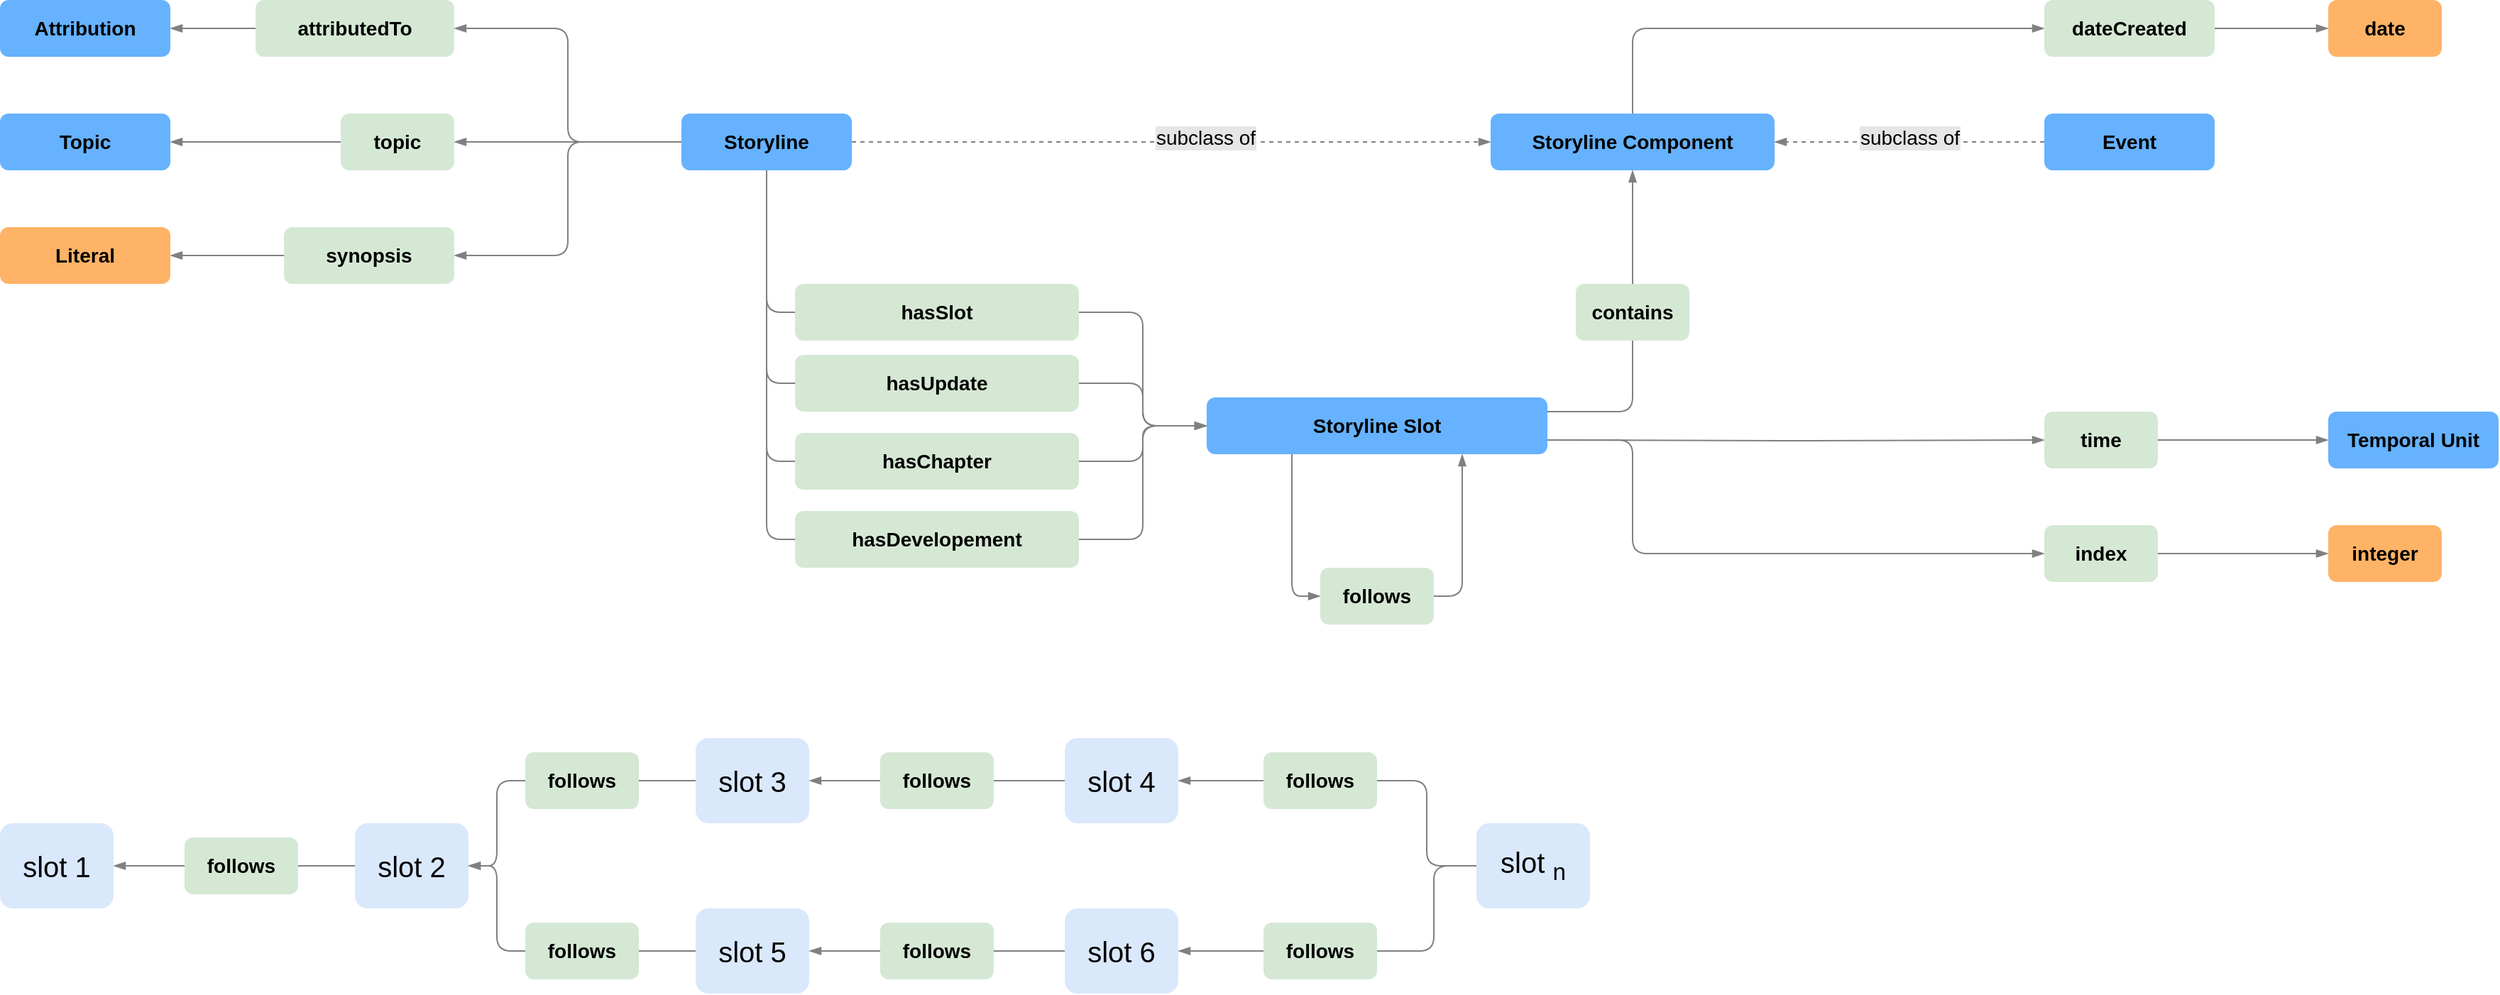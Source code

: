 <mxfile version="13.8.8" type="device"><diagram id="8OsrB5lK3NxF0ReHzKml" name="Page-1"><mxGraphModel dx="946" dy="623" grid="1" gridSize="10" guides="1" tooltips="1" connect="1" arrows="1" fold="1" page="1" pageScale="1" pageWidth="1600" pageHeight="900" math="0" shadow="0"><root><mxCell id="0"/><mxCell id="1" parent="0"/><mxCell id="K_3JNdWxI0fxvR_LvPzZ-419" style="edgeStyle=orthogonalEdgeStyle;rounded=1;orthogonalLoop=1;jettySize=auto;html=1;entryX=1;entryY=0.5;entryDx=0;entryDy=0;endArrow=blockThin;endFill=1;strokeColor=#808080;fontSize=23;" edge="1" parent="1" source="K_3JNdWxI0fxvR_LvPzZ-331" target="K_3JNdWxI0fxvR_LvPzZ-465"><mxGeometry relative="1" as="geometry"/></mxCell><mxCell id="K_3JNdWxI0fxvR_LvPzZ-420" style="edgeStyle=orthogonalEdgeStyle;rounded=1;orthogonalLoop=1;jettySize=auto;html=1;entryX=1;entryY=0.5;entryDx=0;entryDy=0;endArrow=blockThin;endFill=1;strokeColor=#808080;fontSize=23;" edge="1" parent="1" source="K_3JNdWxI0fxvR_LvPzZ-331" target="K_3JNdWxI0fxvR_LvPzZ-464"><mxGeometry relative="1" as="geometry"/></mxCell><mxCell id="K_3JNdWxI0fxvR_LvPzZ-421" style="edgeStyle=orthogonalEdgeStyle;rounded=1;orthogonalLoop=1;jettySize=auto;html=1;entryX=1;entryY=0.5;entryDx=0;entryDy=0;endArrow=blockThin;endFill=1;strokeColor=#808080;fontSize=23;" edge="1" parent="1" source="K_3JNdWxI0fxvR_LvPzZ-331" target="K_3JNdWxI0fxvR_LvPzZ-418"><mxGeometry relative="1" as="geometry"/></mxCell><mxCell id="K_3JNdWxI0fxvR_LvPzZ-423" style="edgeStyle=orthogonalEdgeStyle;rounded=1;orthogonalLoop=1;jettySize=auto;html=1;entryX=0;entryY=0.5;entryDx=0;entryDy=0;endArrow=blockThin;endFill=1;strokeColor=#808080;fontSize=23;dashed=1;" edge="1" parent="1" source="K_3JNdWxI0fxvR_LvPzZ-331" target="K_3JNdWxI0fxvR_LvPzZ-422"><mxGeometry relative="1" as="geometry"><Array as="points"><mxPoint x="2340" y="220"/><mxPoint x="2340" y="220"/></Array></mxGeometry></mxCell><mxCell id="K_3JNdWxI0fxvR_LvPzZ-500" value="subclass of" style="edgeLabel;html=1;align=center;verticalAlign=middle;resizable=0;points=[];fontSize=14;labelBackgroundColor=#E6E6E6;" vertex="1" connectable="0" parent="K_3JNdWxI0fxvR_LvPzZ-423"><mxGeometry x="0.107" y="3" relative="1" as="geometry"><mxPoint as="offset"/></mxGeometry></mxCell><mxCell id="K_3JNdWxI0fxvR_LvPzZ-446" style="edgeStyle=orthogonalEdgeStyle;rounded=1;orthogonalLoop=1;jettySize=auto;html=1;entryX=0;entryY=0.5;entryDx=0;entryDy=0;endArrow=none;endFill=0;strokeColor=#808080;fontSize=14;" edge="1" parent="1" source="K_3JNdWxI0fxvR_LvPzZ-331" target="K_3JNdWxI0fxvR_LvPzZ-437"><mxGeometry relative="1" as="geometry"/></mxCell><mxCell id="K_3JNdWxI0fxvR_LvPzZ-447" style="edgeStyle=orthogonalEdgeStyle;rounded=1;orthogonalLoop=1;jettySize=auto;html=1;entryX=0;entryY=0.5;entryDx=0;entryDy=0;endArrow=none;endFill=0;strokeColor=#808080;fontSize=14;" edge="1" parent="1" source="K_3JNdWxI0fxvR_LvPzZ-331" target="K_3JNdWxI0fxvR_LvPzZ-438"><mxGeometry relative="1" as="geometry"/></mxCell><mxCell id="K_3JNdWxI0fxvR_LvPzZ-448" style="edgeStyle=orthogonalEdgeStyle;rounded=1;orthogonalLoop=1;jettySize=auto;html=1;entryX=0;entryY=0.5;entryDx=0;entryDy=0;endArrow=none;endFill=0;strokeColor=#808080;fontSize=14;" edge="1" parent="1" source="K_3JNdWxI0fxvR_LvPzZ-331" target="K_3JNdWxI0fxvR_LvPzZ-439"><mxGeometry relative="1" as="geometry"/></mxCell><mxCell id="K_3JNdWxI0fxvR_LvPzZ-449" style="edgeStyle=orthogonalEdgeStyle;rounded=1;orthogonalLoop=1;jettySize=auto;html=1;entryX=0;entryY=0.5;entryDx=0;entryDy=0;endArrow=none;endFill=0;strokeColor=#808080;fontSize=14;" edge="1" parent="1" source="K_3JNdWxI0fxvR_LvPzZ-331" target="K_3JNdWxI0fxvR_LvPzZ-440"><mxGeometry relative="1" as="geometry"/></mxCell><mxCell id="K_3JNdWxI0fxvR_LvPzZ-331" value="&lt;font style=&quot;font-size: 14px&quot;&gt;&lt;b&gt;Storyline&lt;/b&gt;&lt;br&gt;&lt;/font&gt;" style="rounded=1;whiteSpace=wrap;html=1;strokeColor=none;fillColor=#66B2FF;" vertex="1" parent="1"><mxGeometry x="2040" y="200" width="120" height="40" as="geometry"/></mxCell><mxCell id="K_3JNdWxI0fxvR_LvPzZ-416" value="&lt;font style=&quot;font-size: 14px&quot;&gt;&lt;b&gt;Attribution&lt;/b&gt;&lt;br&gt;&lt;/font&gt;" style="rounded=1;whiteSpace=wrap;html=1;strokeColor=none;fillColor=#66B2FF;" vertex="1" parent="1"><mxGeometry x="1560" y="120" width="120" height="40" as="geometry"/></mxCell><mxCell id="K_3JNdWxI0fxvR_LvPzZ-417" value="&lt;font style=&quot;font-size: 14px&quot;&gt;&lt;b&gt;Topic&lt;/b&gt;&lt;br&gt;&lt;/font&gt;" style="rounded=1;whiteSpace=wrap;html=1;strokeColor=none;fillColor=#66B2FF;" vertex="1" parent="1"><mxGeometry x="1560" y="200" width="120" height="40" as="geometry"/></mxCell><mxCell id="K_3JNdWxI0fxvR_LvPzZ-468" style="edgeStyle=orthogonalEdgeStyle;rounded=1;orthogonalLoop=1;jettySize=auto;html=1;entryX=1;entryY=0.5;entryDx=0;entryDy=0;endArrow=blockThin;endFill=1;strokeColor=#808080;fontSize=14;" edge="1" parent="1" source="K_3JNdWxI0fxvR_LvPzZ-418" target="K_3JNdWxI0fxvR_LvPzZ-456"><mxGeometry relative="1" as="geometry"/></mxCell><mxCell id="K_3JNdWxI0fxvR_LvPzZ-418" value="&lt;font style=&quot;font-size: 14px&quot;&gt;&lt;b&gt;synopsis&lt;/b&gt;&lt;br&gt;&lt;/font&gt;" style="rounded=1;whiteSpace=wrap;html=1;fillColor=#d5e8d4;strokeColor=none;" vertex="1" parent="1"><mxGeometry x="1760" y="280" width="120" height="40" as="geometry"/></mxCell><mxCell id="K_3JNdWxI0fxvR_LvPzZ-460" style="edgeStyle=orthogonalEdgeStyle;rounded=1;orthogonalLoop=1;jettySize=auto;html=1;entryX=0;entryY=0.5;entryDx=0;entryDy=0;endArrow=blockThin;endFill=1;strokeColor=#808080;fontSize=14;" edge="1" parent="1" source="K_3JNdWxI0fxvR_LvPzZ-422" target="K_3JNdWxI0fxvR_LvPzZ-458"><mxGeometry relative="1" as="geometry"><Array as="points"><mxPoint x="2710" y="140"/></Array></mxGeometry></mxCell><mxCell id="K_3JNdWxI0fxvR_LvPzZ-422" value="&lt;font style=&quot;font-size: 14px&quot;&gt;&lt;b&gt;Storyline Component&lt;/b&gt;&lt;br&gt;&lt;/font&gt;" style="rounded=1;whiteSpace=wrap;html=1;strokeColor=none;fillColor=#66B2FF;" vertex="1" parent="1"><mxGeometry x="2610" y="200" width="200" height="40" as="geometry"/></mxCell><mxCell id="K_3JNdWxI0fxvR_LvPzZ-427" style="edgeStyle=orthogonalEdgeStyle;rounded=1;orthogonalLoop=1;jettySize=auto;html=1;endArrow=none;endFill=0;strokeColor=#808080;fontSize=14;exitX=1;exitY=0.25;exitDx=0;exitDy=0;entryX=0.5;entryY=1;entryDx=0;entryDy=0;" edge="1" parent="1" source="K_3JNdWxI0fxvR_LvPzZ-425" target="K_3JNdWxI0fxvR_LvPzZ-426"><mxGeometry relative="1" as="geometry"><Array as="points"><mxPoint x="2710" y="410"/></Array></mxGeometry></mxCell><mxCell id="K_3JNdWxI0fxvR_LvPzZ-436" style="edgeStyle=orthogonalEdgeStyle;rounded=1;orthogonalLoop=1;jettySize=auto;html=1;exitX=0.25;exitY=1;exitDx=0;exitDy=0;entryX=0;entryY=0.5;entryDx=0;entryDy=0;endArrow=blockThin;endFill=1;strokeColor=#808080;fontSize=14;" edge="1" parent="1" source="K_3JNdWxI0fxvR_LvPzZ-425" target="K_3JNdWxI0fxvR_LvPzZ-431"><mxGeometry relative="1" as="geometry"/></mxCell><mxCell id="K_3JNdWxI0fxvR_LvPzZ-451" style="edgeStyle=orthogonalEdgeStyle;rounded=1;orthogonalLoop=1;jettySize=auto;html=1;entryX=0;entryY=0.5;entryDx=0;entryDy=0;endArrow=blockThin;endFill=1;strokeColor=#808080;fontSize=14;" edge="1" parent="1" target="K_3JNdWxI0fxvR_LvPzZ-462"><mxGeometry relative="1" as="geometry"><mxPoint x="2650" y="430" as="sourcePoint"/></mxGeometry></mxCell><mxCell id="K_3JNdWxI0fxvR_LvPzZ-453" style="edgeStyle=orthogonalEdgeStyle;rounded=1;orthogonalLoop=1;jettySize=auto;html=1;entryX=0;entryY=0.5;entryDx=0;entryDy=0;endArrow=blockThin;endFill=1;strokeColor=#808080;fontSize=14;exitX=1;exitY=0.75;exitDx=0;exitDy=0;" edge="1" parent="1" source="K_3JNdWxI0fxvR_LvPzZ-425" target="K_3JNdWxI0fxvR_LvPzZ-452"><mxGeometry relative="1" as="geometry"><Array as="points"><mxPoint x="2710" y="430"/><mxPoint x="2710" y="510"/></Array></mxGeometry></mxCell><mxCell id="K_3JNdWxI0fxvR_LvPzZ-425" value="&lt;font style=&quot;font-size: 14px&quot;&gt;&lt;b&gt;Storyline Slot&lt;/b&gt;&lt;br&gt;&lt;/font&gt;" style="rounded=1;whiteSpace=wrap;html=1;strokeColor=none;fillColor=#66B2FF;" vertex="1" parent="1"><mxGeometry x="2410" y="400" width="240" height="40" as="geometry"/></mxCell><mxCell id="K_3JNdWxI0fxvR_LvPzZ-428" style="edgeStyle=orthogonalEdgeStyle;rounded=1;orthogonalLoop=1;jettySize=auto;html=1;entryX=0.5;entryY=1;entryDx=0;entryDy=0;endArrow=blockThin;endFill=1;strokeColor=#808080;fontSize=14;" edge="1" parent="1" source="K_3JNdWxI0fxvR_LvPzZ-426" target="K_3JNdWxI0fxvR_LvPzZ-422"><mxGeometry relative="1" as="geometry"/></mxCell><mxCell id="K_3JNdWxI0fxvR_LvPzZ-426" value="&lt;font&gt;&lt;b style=&quot;font-family: &amp;#34;helvetica&amp;#34;&quot;&gt;&lt;font style=&quot;font-size: 14px&quot;&gt;contains&lt;/font&gt;&lt;/b&gt;&lt;br&gt;&lt;/font&gt;" style="rounded=1;whiteSpace=wrap;html=1;fillColor=#d5e8d4;strokeColor=none;" vertex="1" parent="1"><mxGeometry x="2670" y="320" width="80" height="40" as="geometry"/></mxCell><mxCell id="K_3JNdWxI0fxvR_LvPzZ-501" style="edgeStyle=orthogonalEdgeStyle;rounded=1;orthogonalLoop=1;jettySize=auto;html=1;entryX=1;entryY=0.5;entryDx=0;entryDy=0;dashed=1;endArrow=blockThin;endFill=1;strokeColor=#808080;fontSize=14;" edge="1" parent="1" source="K_3JNdWxI0fxvR_LvPzZ-429" target="K_3JNdWxI0fxvR_LvPzZ-422"><mxGeometry relative="1" as="geometry"/></mxCell><mxCell id="K_3JNdWxI0fxvR_LvPzZ-502" value="subclass of" style="edgeLabel;html=1;align=center;verticalAlign=middle;resizable=0;points=[];fontSize=14;labelBackgroundColor=#E6E6E6;" vertex="1" connectable="0" parent="K_3JNdWxI0fxvR_LvPzZ-501"><mxGeometry y="-3" relative="1" as="geometry"><mxPoint as="offset"/></mxGeometry></mxCell><mxCell id="K_3JNdWxI0fxvR_LvPzZ-429" value="&lt;font style=&quot;font-size: 14px&quot;&gt;&lt;b&gt;Event&lt;/b&gt;&lt;br&gt;&lt;/font&gt;" style="rounded=1;whiteSpace=wrap;html=1;strokeColor=none;fillColor=#66B2FF;" vertex="1" parent="1"><mxGeometry x="3000" y="200" width="120" height="40" as="geometry"/></mxCell><mxCell id="K_3JNdWxI0fxvR_LvPzZ-432" style="edgeStyle=orthogonalEdgeStyle;rounded=1;orthogonalLoop=1;jettySize=auto;html=1;endArrow=blockThin;endFill=1;strokeColor=#808080;fontSize=14;exitX=1;exitY=0.5;exitDx=0;exitDy=0;entryX=0.75;entryY=1;entryDx=0;entryDy=0;" edge="1" parent="1" source="K_3JNdWxI0fxvR_LvPzZ-431" target="K_3JNdWxI0fxvR_LvPzZ-425"><mxGeometry relative="1" as="geometry"><mxPoint x="2570" y="440" as="targetPoint"/></mxGeometry></mxCell><mxCell id="K_3JNdWxI0fxvR_LvPzZ-431" value="&lt;font&gt;&lt;b style=&quot;font-family: &amp;#34;helvetica&amp;#34;&quot;&gt;&lt;font style=&quot;font-size: 14px&quot;&gt;follows&lt;/font&gt;&lt;/b&gt;&lt;br&gt;&lt;/font&gt;" style="rounded=1;whiteSpace=wrap;html=1;fillColor=#d5e8d4;strokeColor=none;" vertex="1" parent="1"><mxGeometry x="2490" y="520" width="80" height="40" as="geometry"/></mxCell><mxCell id="K_3JNdWxI0fxvR_LvPzZ-441" style="edgeStyle=orthogonalEdgeStyle;rounded=1;orthogonalLoop=1;jettySize=auto;html=1;entryX=0;entryY=0.5;entryDx=0;entryDy=0;endArrow=blockThin;endFill=1;strokeColor=#808080;fontSize=14;" edge="1" parent="1" source="K_3JNdWxI0fxvR_LvPzZ-437" target="K_3JNdWxI0fxvR_LvPzZ-425"><mxGeometry relative="1" as="geometry"/></mxCell><mxCell id="K_3JNdWxI0fxvR_LvPzZ-437" value="&lt;font&gt;&lt;b style=&quot;font-family: &amp;#34;helvetica&amp;#34;&quot;&gt;&lt;font style=&quot;font-size: 14px&quot;&gt;hasSlot&lt;/font&gt;&lt;/b&gt;&lt;br&gt;&lt;/font&gt;" style="rounded=1;whiteSpace=wrap;html=1;fillColor=#d5e8d4;strokeColor=none;" vertex="1" parent="1"><mxGeometry x="2120" y="320" width="200" height="40" as="geometry"/></mxCell><mxCell id="K_3JNdWxI0fxvR_LvPzZ-445" style="edgeStyle=orthogonalEdgeStyle;rounded=1;orthogonalLoop=1;jettySize=auto;html=1;entryX=0;entryY=0.5;entryDx=0;entryDy=0;endArrow=blockThin;endFill=1;strokeColor=#808080;fontSize=14;" edge="1" parent="1" source="K_3JNdWxI0fxvR_LvPzZ-438" target="K_3JNdWxI0fxvR_LvPzZ-425"><mxGeometry relative="1" as="geometry"/></mxCell><mxCell id="K_3JNdWxI0fxvR_LvPzZ-438" value="&lt;font&gt;&lt;b style=&quot;font-family: &amp;#34;helvetica&amp;#34;&quot;&gt;&lt;font style=&quot;font-size: 14px&quot;&gt;hasUpdate&lt;/font&gt;&lt;/b&gt;&lt;br&gt;&lt;/font&gt;" style="rounded=1;whiteSpace=wrap;html=1;fillColor=#d5e8d4;strokeColor=none;" vertex="1" parent="1"><mxGeometry x="2120" y="370" width="200" height="40" as="geometry"/></mxCell><mxCell id="K_3JNdWxI0fxvR_LvPzZ-444" style="edgeStyle=orthogonalEdgeStyle;rounded=1;orthogonalLoop=1;jettySize=auto;html=1;entryX=0;entryY=0.5;entryDx=0;entryDy=0;endArrow=blockThin;endFill=1;strokeColor=#808080;fontSize=14;" edge="1" parent="1" source="K_3JNdWxI0fxvR_LvPzZ-439" target="K_3JNdWxI0fxvR_LvPzZ-425"><mxGeometry relative="1" as="geometry"/></mxCell><mxCell id="K_3JNdWxI0fxvR_LvPzZ-439" value="&lt;font&gt;&lt;b style=&quot;font-family: &amp;#34;helvetica&amp;#34;&quot;&gt;&lt;font style=&quot;font-size: 14px&quot;&gt;hasChapter&lt;/font&gt;&lt;/b&gt;&lt;br&gt;&lt;/font&gt;" style="rounded=1;whiteSpace=wrap;html=1;fillColor=#d5e8d4;strokeColor=none;" vertex="1" parent="1"><mxGeometry x="2120" y="425" width="200" height="40" as="geometry"/></mxCell><mxCell id="K_3JNdWxI0fxvR_LvPzZ-443" style="edgeStyle=orthogonalEdgeStyle;rounded=1;orthogonalLoop=1;jettySize=auto;html=1;entryX=0;entryY=0.5;entryDx=0;entryDy=0;endArrow=blockThin;endFill=1;strokeColor=#808080;fontSize=14;" edge="1" parent="1" source="K_3JNdWxI0fxvR_LvPzZ-440" target="K_3JNdWxI0fxvR_LvPzZ-425"><mxGeometry relative="1" as="geometry"/></mxCell><mxCell id="K_3JNdWxI0fxvR_LvPzZ-440" value="&lt;font&gt;&lt;b style=&quot;font-family: &amp;#34;helvetica&amp;#34;&quot;&gt;&lt;font style=&quot;font-size: 14px&quot;&gt;hasDevelopement&lt;/font&gt;&lt;/b&gt;&lt;br&gt;&lt;/font&gt;" style="rounded=1;whiteSpace=wrap;html=1;fillColor=#d5e8d4;strokeColor=none;" vertex="1" parent="1"><mxGeometry x="2120" y="480" width="200" height="40" as="geometry"/></mxCell><mxCell id="K_3JNdWxI0fxvR_LvPzZ-450" value="&lt;font style=&quot;font-size: 14px&quot;&gt;&lt;b&gt;Temporal Unit&lt;/b&gt;&lt;br&gt;&lt;/font&gt;" style="rounded=1;whiteSpace=wrap;html=1;strokeColor=none;fillColor=#66B2FF;" vertex="1" parent="1"><mxGeometry x="3200" y="410" width="120" height="40" as="geometry"/></mxCell><mxCell id="K_3JNdWxI0fxvR_LvPzZ-455" style="edgeStyle=orthogonalEdgeStyle;rounded=1;orthogonalLoop=1;jettySize=auto;html=1;entryX=0;entryY=0.5;entryDx=0;entryDy=0;endArrow=blockThin;endFill=1;strokeColor=#808080;fontSize=14;" edge="1" parent="1" source="K_3JNdWxI0fxvR_LvPzZ-452" target="K_3JNdWxI0fxvR_LvPzZ-454"><mxGeometry relative="1" as="geometry"/></mxCell><mxCell id="K_3JNdWxI0fxvR_LvPzZ-452" value="&lt;font&gt;&lt;b style=&quot;font-family: &amp;#34;helvetica&amp;#34;&quot;&gt;&lt;font style=&quot;font-size: 14px&quot;&gt;index&lt;/font&gt;&lt;/b&gt;&lt;br&gt;&lt;/font&gt;" style="rounded=1;whiteSpace=wrap;html=1;fillColor=#d5e8d4;strokeColor=none;" vertex="1" parent="1"><mxGeometry x="3000" y="490" width="80" height="40" as="geometry"/></mxCell><mxCell id="K_3JNdWxI0fxvR_LvPzZ-454" value="&lt;font style=&quot;font-size: 14px&quot;&gt;&lt;b&gt;integer&lt;/b&gt;&lt;br&gt;&lt;/font&gt;" style="rounded=1;whiteSpace=wrap;html=1;strokeColor=none;fillColor=#FFB366;" vertex="1" parent="1"><mxGeometry x="3200" y="490" width="80" height="40" as="geometry"/></mxCell><mxCell id="K_3JNdWxI0fxvR_LvPzZ-456" value="&lt;font style=&quot;font-size: 14px&quot;&gt;&lt;b&gt;Literal&lt;/b&gt;&lt;br&gt;&lt;/font&gt;" style="rounded=1;whiteSpace=wrap;html=1;strokeColor=none;fillColor=#FFB366;" vertex="1" parent="1"><mxGeometry x="1560" y="280" width="120" height="40" as="geometry"/></mxCell><mxCell id="K_3JNdWxI0fxvR_LvPzZ-461" style="edgeStyle=orthogonalEdgeStyle;rounded=1;orthogonalLoop=1;jettySize=auto;html=1;entryX=0;entryY=0.5;entryDx=0;entryDy=0;endArrow=blockThin;endFill=1;strokeColor=#808080;fontSize=14;" edge="1" parent="1" source="K_3JNdWxI0fxvR_LvPzZ-458" target="K_3JNdWxI0fxvR_LvPzZ-459"><mxGeometry relative="1" as="geometry"/></mxCell><mxCell id="K_3JNdWxI0fxvR_LvPzZ-458" value="&lt;font&gt;&lt;b style=&quot;font-family: &amp;#34;helvetica&amp;#34;&quot;&gt;&lt;font style=&quot;font-size: 14px&quot;&gt;dateCreated&lt;/font&gt;&lt;/b&gt;&lt;br&gt;&lt;/font&gt;" style="rounded=1;whiteSpace=wrap;html=1;fillColor=#d5e8d4;strokeColor=none;" vertex="1" parent="1"><mxGeometry x="3000" y="120" width="120" height="40" as="geometry"/></mxCell><mxCell id="K_3JNdWxI0fxvR_LvPzZ-459" value="&lt;font style=&quot;font-size: 14px&quot;&gt;&lt;b&gt;date&lt;/b&gt;&lt;br&gt;&lt;/font&gt;" style="rounded=1;whiteSpace=wrap;html=1;strokeColor=none;fillColor=#FFB366;" vertex="1" parent="1"><mxGeometry x="3200" y="120" width="80" height="40" as="geometry"/></mxCell><mxCell id="K_3JNdWxI0fxvR_LvPzZ-463" style="edgeStyle=orthogonalEdgeStyle;rounded=1;orthogonalLoop=1;jettySize=auto;html=1;entryX=0;entryY=0.5;entryDx=0;entryDy=0;endArrow=blockThin;endFill=1;strokeColor=#808080;fontSize=14;" edge="1" parent="1" source="K_3JNdWxI0fxvR_LvPzZ-462" target="K_3JNdWxI0fxvR_LvPzZ-450"><mxGeometry relative="1" as="geometry"/></mxCell><mxCell id="K_3JNdWxI0fxvR_LvPzZ-462" value="&lt;font style=&quot;font-size: 14px&quot;&gt;&lt;b&gt;time&lt;/b&gt;&lt;br&gt;&lt;/font&gt;" style="rounded=1;whiteSpace=wrap;html=1;fillColor=#d5e8d4;strokeColor=none;" vertex="1" parent="1"><mxGeometry x="3000" y="410" width="80" height="40" as="geometry"/></mxCell><mxCell id="K_3JNdWxI0fxvR_LvPzZ-466" style="edgeStyle=orthogonalEdgeStyle;rounded=1;orthogonalLoop=1;jettySize=auto;html=1;entryX=1;entryY=0.5;entryDx=0;entryDy=0;endArrow=blockThin;endFill=1;strokeColor=#808080;fontSize=14;" edge="1" parent="1" source="K_3JNdWxI0fxvR_LvPzZ-464" target="K_3JNdWxI0fxvR_LvPzZ-417"><mxGeometry relative="1" as="geometry"/></mxCell><mxCell id="K_3JNdWxI0fxvR_LvPzZ-464" value="&lt;font&gt;&lt;b style=&quot;font-family: &amp;#34;helvetica&amp;#34;&quot;&gt;&lt;font style=&quot;font-size: 14px&quot;&gt;topic&lt;/font&gt;&lt;/b&gt;&lt;br&gt;&lt;/font&gt;" style="rounded=1;whiteSpace=wrap;html=1;fillColor=#d5e8d4;strokeColor=none;" vertex="1" parent="1"><mxGeometry x="1800" y="200" width="80" height="40" as="geometry"/></mxCell><mxCell id="K_3JNdWxI0fxvR_LvPzZ-467" style="edgeStyle=orthogonalEdgeStyle;rounded=1;orthogonalLoop=1;jettySize=auto;html=1;endArrow=blockThin;endFill=1;strokeColor=#808080;fontSize=14;" edge="1" parent="1" source="K_3JNdWxI0fxvR_LvPzZ-465" target="K_3JNdWxI0fxvR_LvPzZ-416"><mxGeometry relative="1" as="geometry"/></mxCell><mxCell id="K_3JNdWxI0fxvR_LvPzZ-465" value="&lt;font&gt;&lt;b style=&quot;font-family: &amp;#34;helvetica&amp;#34;&quot;&gt;&lt;font style=&quot;font-size: 14px&quot;&gt;attributedTo&lt;/font&gt;&lt;/b&gt;&lt;br&gt;&lt;/font&gt;" style="rounded=1;whiteSpace=wrap;html=1;fillColor=#d5e8d4;strokeColor=none;" vertex="1" parent="1"><mxGeometry x="1740" y="120" width="140" height="40" as="geometry"/></mxCell><mxCell id="K_3JNdWxI0fxvR_LvPzZ-492" style="edgeStyle=orthogonalEdgeStyle;rounded=1;orthogonalLoop=1;jettySize=auto;html=1;entryX=1;entryY=0.5;entryDx=0;entryDy=0;endArrow=none;endFill=0;strokeColor=#808080;fontSize=14;" edge="1" parent="1" source="K_3JNdWxI0fxvR_LvPzZ-469" target="K_3JNdWxI0fxvR_LvPzZ-489"><mxGeometry relative="1" as="geometry"/></mxCell><mxCell id="K_3JNdWxI0fxvR_LvPzZ-469" value="&lt;font style=&quot;font-size: 20px&quot;&gt;slot 2&lt;/font&gt;" style="rounded=1;whiteSpace=wrap;html=1;shadow=0;strokeWidth=1;fontSize=14;fillColor=#dae8fc;strokeColor=none;" vertex="1" parent="1"><mxGeometry x="1810" y="700" width="80" height="60" as="geometry"/></mxCell><mxCell id="K_3JNdWxI0fxvR_LvPzZ-481" style="edgeStyle=orthogonalEdgeStyle;rounded=1;orthogonalLoop=1;jettySize=auto;html=1;endArrow=none;endFill=0;strokeColor=#808080;fontSize=14;" edge="1" parent="1" source="K_3JNdWxI0fxvR_LvPzZ-470" target="K_3JNdWxI0fxvR_LvPzZ-477"><mxGeometry relative="1" as="geometry"/></mxCell><mxCell id="K_3JNdWxI0fxvR_LvPzZ-470" value="&lt;font style=&quot;font-size: 20px&quot;&gt;slot 3&lt;/font&gt;" style="rounded=1;whiteSpace=wrap;html=1;shadow=0;strokeWidth=1;fontSize=14;fillColor=#dae8fc;strokeColor=none;" vertex="1" parent="1"><mxGeometry x="2050" y="640" width="80" height="60" as="geometry"/></mxCell><mxCell id="K_3JNdWxI0fxvR_LvPzZ-482" style="edgeStyle=orthogonalEdgeStyle;rounded=1;orthogonalLoop=1;jettySize=auto;html=1;entryX=1;entryY=0.5;entryDx=0;entryDy=0;endArrow=none;endFill=0;strokeColor=#808080;fontSize=14;" edge="1" parent="1" source="K_3JNdWxI0fxvR_LvPzZ-471" target="K_3JNdWxI0fxvR_LvPzZ-478"><mxGeometry relative="1" as="geometry"/></mxCell><mxCell id="K_3JNdWxI0fxvR_LvPzZ-471" value="&lt;font style=&quot;font-size: 20px&quot;&gt;slot 5&lt;/font&gt;" style="rounded=1;whiteSpace=wrap;html=1;shadow=0;strokeWidth=1;fontSize=14;fillColor=#dae8fc;strokeColor=none;" vertex="1" parent="1"><mxGeometry x="2050" y="760" width="80" height="60" as="geometry"/></mxCell><mxCell id="K_3JNdWxI0fxvR_LvPzZ-487" style="edgeStyle=orthogonalEdgeStyle;rounded=1;orthogonalLoop=1;jettySize=auto;html=1;entryX=1;entryY=0.5;entryDx=0;entryDy=0;endArrow=none;endFill=0;strokeColor=#808080;fontSize=14;" edge="1" parent="1" source="K_3JNdWxI0fxvR_LvPzZ-472" target="K_3JNdWxI0fxvR_LvPzZ-483"><mxGeometry relative="1" as="geometry"/></mxCell><mxCell id="K_3JNdWxI0fxvR_LvPzZ-472" value="&lt;font style=&quot;font-size: 20px&quot;&gt;slot 4&lt;/font&gt;" style="rounded=1;whiteSpace=wrap;html=1;shadow=0;strokeWidth=1;fontSize=14;fillColor=#dae8fc;strokeColor=none;" vertex="1" parent="1"><mxGeometry x="2310" y="640" width="80" height="60" as="geometry"/></mxCell><mxCell id="K_3JNdWxI0fxvR_LvPzZ-488" style="edgeStyle=orthogonalEdgeStyle;rounded=1;orthogonalLoop=1;jettySize=auto;html=1;entryX=1;entryY=0.5;entryDx=0;entryDy=0;endArrow=none;endFill=0;strokeColor=#808080;fontSize=14;" edge="1" parent="1" source="K_3JNdWxI0fxvR_LvPzZ-473" target="K_3JNdWxI0fxvR_LvPzZ-484"><mxGeometry relative="1" as="geometry"/></mxCell><mxCell id="K_3JNdWxI0fxvR_LvPzZ-473" value="&lt;font style=&quot;font-size: 20px&quot;&gt;slot 6&lt;/font&gt;" style="rounded=1;whiteSpace=wrap;html=1;shadow=0;strokeWidth=1;fontSize=14;fillColor=#dae8fc;strokeColor=none;" vertex="1" parent="1"><mxGeometry x="2310" y="760" width="80" height="60" as="geometry"/></mxCell><mxCell id="K_3JNdWxI0fxvR_LvPzZ-497" style="edgeStyle=orthogonalEdgeStyle;rounded=1;orthogonalLoop=1;jettySize=auto;html=1;entryX=1;entryY=0.5;entryDx=0;entryDy=0;endArrow=none;endFill=0;strokeColor=#808080;fontSize=14;" edge="1" parent="1" source="K_3JNdWxI0fxvR_LvPzZ-474" target="K_3JNdWxI0fxvR_LvPzZ-493"><mxGeometry relative="1" as="geometry"/></mxCell><mxCell id="K_3JNdWxI0fxvR_LvPzZ-498" style="edgeStyle=orthogonalEdgeStyle;rounded=1;orthogonalLoop=1;jettySize=auto;html=1;entryX=1;entryY=0.5;entryDx=0;entryDy=0;endArrow=none;endFill=0;strokeColor=#808080;fontSize=14;" edge="1" parent="1" source="K_3JNdWxI0fxvR_LvPzZ-474" target="K_3JNdWxI0fxvR_LvPzZ-494"><mxGeometry relative="1" as="geometry"><Array as="points"><mxPoint x="2570" y="730"/><mxPoint x="2570" y="790"/></Array></mxGeometry></mxCell><mxCell id="K_3JNdWxI0fxvR_LvPzZ-474" value="&lt;font style=&quot;font-size: 20px&quot;&gt;slot &lt;sub&gt;n&lt;/sub&gt;&lt;/font&gt;" style="rounded=1;whiteSpace=wrap;html=1;shadow=0;strokeWidth=1;fontSize=14;fillColor=#dae8fc;strokeColor=none;" vertex="1" parent="1"><mxGeometry x="2600" y="700" width="80" height="60" as="geometry"/></mxCell><mxCell id="K_3JNdWxI0fxvR_LvPzZ-479" style="edgeStyle=orthogonalEdgeStyle;rounded=1;orthogonalLoop=1;jettySize=auto;html=1;entryX=1;entryY=0.5;entryDx=0;entryDy=0;endArrow=blockThin;endFill=1;strokeColor=#808080;fontSize=14;" edge="1" parent="1" source="K_3JNdWxI0fxvR_LvPzZ-477" target="K_3JNdWxI0fxvR_LvPzZ-469"><mxGeometry relative="1" as="geometry"/></mxCell><mxCell id="K_3JNdWxI0fxvR_LvPzZ-477" value="&lt;font&gt;&lt;b style=&quot;font-family: &amp;#34;helvetica&amp;#34;&quot;&gt;&lt;font style=&quot;font-size: 14px&quot;&gt;follows&lt;/font&gt;&lt;/b&gt;&lt;br&gt;&lt;/font&gt;" style="rounded=1;whiteSpace=wrap;html=1;fillColor=#d5e8d4;strokeColor=none;" vertex="1" parent="1"><mxGeometry x="1930" y="650" width="80" height="40" as="geometry"/></mxCell><mxCell id="K_3JNdWxI0fxvR_LvPzZ-480" style="edgeStyle=orthogonalEdgeStyle;rounded=1;orthogonalLoop=1;jettySize=auto;html=1;entryX=1;entryY=0.5;entryDx=0;entryDy=0;endArrow=blockThin;endFill=1;strokeColor=#808080;fontSize=14;" edge="1" parent="1" source="K_3JNdWxI0fxvR_LvPzZ-478" target="K_3JNdWxI0fxvR_LvPzZ-469"><mxGeometry relative="1" as="geometry"/></mxCell><mxCell id="K_3JNdWxI0fxvR_LvPzZ-478" value="&lt;font&gt;&lt;b style=&quot;font-family: &amp;#34;helvetica&amp;#34;&quot;&gt;&lt;font style=&quot;font-size: 14px&quot;&gt;follows&lt;/font&gt;&lt;/b&gt;&lt;br&gt;&lt;/font&gt;" style="rounded=1;whiteSpace=wrap;html=1;fillColor=#d5e8d4;strokeColor=none;" vertex="1" parent="1"><mxGeometry x="1930" y="770" width="80" height="40" as="geometry"/></mxCell><mxCell id="K_3JNdWxI0fxvR_LvPzZ-485" style="edgeStyle=orthogonalEdgeStyle;rounded=1;orthogonalLoop=1;jettySize=auto;html=1;entryX=1;entryY=0.5;entryDx=0;entryDy=0;endArrow=blockThin;endFill=1;strokeColor=#808080;fontSize=14;" edge="1" parent="1" source="K_3JNdWxI0fxvR_LvPzZ-483" target="K_3JNdWxI0fxvR_LvPzZ-470"><mxGeometry relative="1" as="geometry"/></mxCell><mxCell id="K_3JNdWxI0fxvR_LvPzZ-483" value="&lt;font&gt;&lt;b style=&quot;font-family: &amp;#34;helvetica&amp;#34;&quot;&gt;&lt;font style=&quot;font-size: 14px&quot;&gt;follows&lt;/font&gt;&lt;/b&gt;&lt;br&gt;&lt;/font&gt;" style="rounded=1;whiteSpace=wrap;html=1;fillColor=#d5e8d4;strokeColor=none;" vertex="1" parent="1"><mxGeometry x="2180" y="650" width="80" height="40" as="geometry"/></mxCell><mxCell id="K_3JNdWxI0fxvR_LvPzZ-486" style="edgeStyle=orthogonalEdgeStyle;rounded=1;orthogonalLoop=1;jettySize=auto;html=1;entryX=1;entryY=0.5;entryDx=0;entryDy=0;endArrow=blockThin;endFill=1;strokeColor=#808080;fontSize=14;" edge="1" parent="1" source="K_3JNdWxI0fxvR_LvPzZ-484" target="K_3JNdWxI0fxvR_LvPzZ-471"><mxGeometry relative="1" as="geometry"/></mxCell><mxCell id="K_3JNdWxI0fxvR_LvPzZ-484" value="&lt;font&gt;&lt;b style=&quot;font-family: &amp;#34;helvetica&amp;#34;&quot;&gt;&lt;font style=&quot;font-size: 14px&quot;&gt;follows&lt;/font&gt;&lt;/b&gt;&lt;br&gt;&lt;/font&gt;" style="rounded=1;whiteSpace=wrap;html=1;fillColor=#d5e8d4;strokeColor=none;" vertex="1" parent="1"><mxGeometry x="2180" y="770" width="80" height="40" as="geometry"/></mxCell><mxCell id="K_3JNdWxI0fxvR_LvPzZ-491" style="edgeStyle=orthogonalEdgeStyle;rounded=1;orthogonalLoop=1;jettySize=auto;html=1;entryX=1;entryY=0.5;entryDx=0;entryDy=0;endArrow=blockThin;endFill=1;strokeColor=#808080;fontSize=14;" edge="1" parent="1" source="K_3JNdWxI0fxvR_LvPzZ-489" target="K_3JNdWxI0fxvR_LvPzZ-490"><mxGeometry relative="1" as="geometry"/></mxCell><mxCell id="K_3JNdWxI0fxvR_LvPzZ-489" value="&lt;font&gt;&lt;b style=&quot;font-family: &amp;#34;helvetica&amp;#34;&quot;&gt;&lt;font style=&quot;font-size: 14px&quot;&gt;follows&lt;/font&gt;&lt;/b&gt;&lt;br&gt;&lt;/font&gt;" style="rounded=1;whiteSpace=wrap;html=1;fillColor=#d5e8d4;strokeColor=none;" vertex="1" parent="1"><mxGeometry x="1690" y="710" width="80" height="40" as="geometry"/></mxCell><mxCell id="K_3JNdWxI0fxvR_LvPzZ-490" value="&lt;font style=&quot;font-size: 20px&quot;&gt;slot 1&lt;/font&gt;" style="rounded=1;whiteSpace=wrap;html=1;shadow=0;strokeWidth=1;fontSize=14;fillColor=#dae8fc;strokeColor=none;" vertex="1" parent="1"><mxGeometry x="1560" y="700" width="80" height="60" as="geometry"/></mxCell><mxCell id="K_3JNdWxI0fxvR_LvPzZ-495" style="edgeStyle=orthogonalEdgeStyle;rounded=1;orthogonalLoop=1;jettySize=auto;html=1;entryX=1;entryY=0.5;entryDx=0;entryDy=0;endArrow=blockThin;endFill=1;strokeColor=#808080;fontSize=14;" edge="1" parent="1" source="K_3JNdWxI0fxvR_LvPzZ-493" target="K_3JNdWxI0fxvR_LvPzZ-472"><mxGeometry relative="1" as="geometry"/></mxCell><mxCell id="K_3JNdWxI0fxvR_LvPzZ-493" value="&lt;font&gt;&lt;b style=&quot;font-family: &amp;#34;helvetica&amp;#34;&quot;&gt;&lt;font style=&quot;font-size: 14px&quot;&gt;follows&lt;/font&gt;&lt;/b&gt;&lt;br&gt;&lt;/font&gt;" style="rounded=1;whiteSpace=wrap;html=1;fillColor=#d5e8d4;strokeColor=none;" vertex="1" parent="1"><mxGeometry x="2450" y="650" width="80" height="40" as="geometry"/></mxCell><mxCell id="K_3JNdWxI0fxvR_LvPzZ-496" style="edgeStyle=orthogonalEdgeStyle;rounded=1;orthogonalLoop=1;jettySize=auto;html=1;entryX=1;entryY=0.5;entryDx=0;entryDy=0;endArrow=blockThin;endFill=1;strokeColor=#808080;fontSize=14;" edge="1" parent="1" source="K_3JNdWxI0fxvR_LvPzZ-494" target="K_3JNdWxI0fxvR_LvPzZ-473"><mxGeometry relative="1" as="geometry"/></mxCell><mxCell id="K_3JNdWxI0fxvR_LvPzZ-494" value="&lt;font&gt;&lt;b style=&quot;font-family: &amp;#34;helvetica&amp;#34;&quot;&gt;&lt;font style=&quot;font-size: 14px&quot;&gt;follows&lt;/font&gt;&lt;/b&gt;&lt;br&gt;&lt;/font&gt;" style="rounded=1;whiteSpace=wrap;html=1;fillColor=#d5e8d4;strokeColor=none;" vertex="1" parent="1"><mxGeometry x="2450" y="770" width="80" height="40" as="geometry"/></mxCell></root></mxGraphModel></diagram></mxfile>